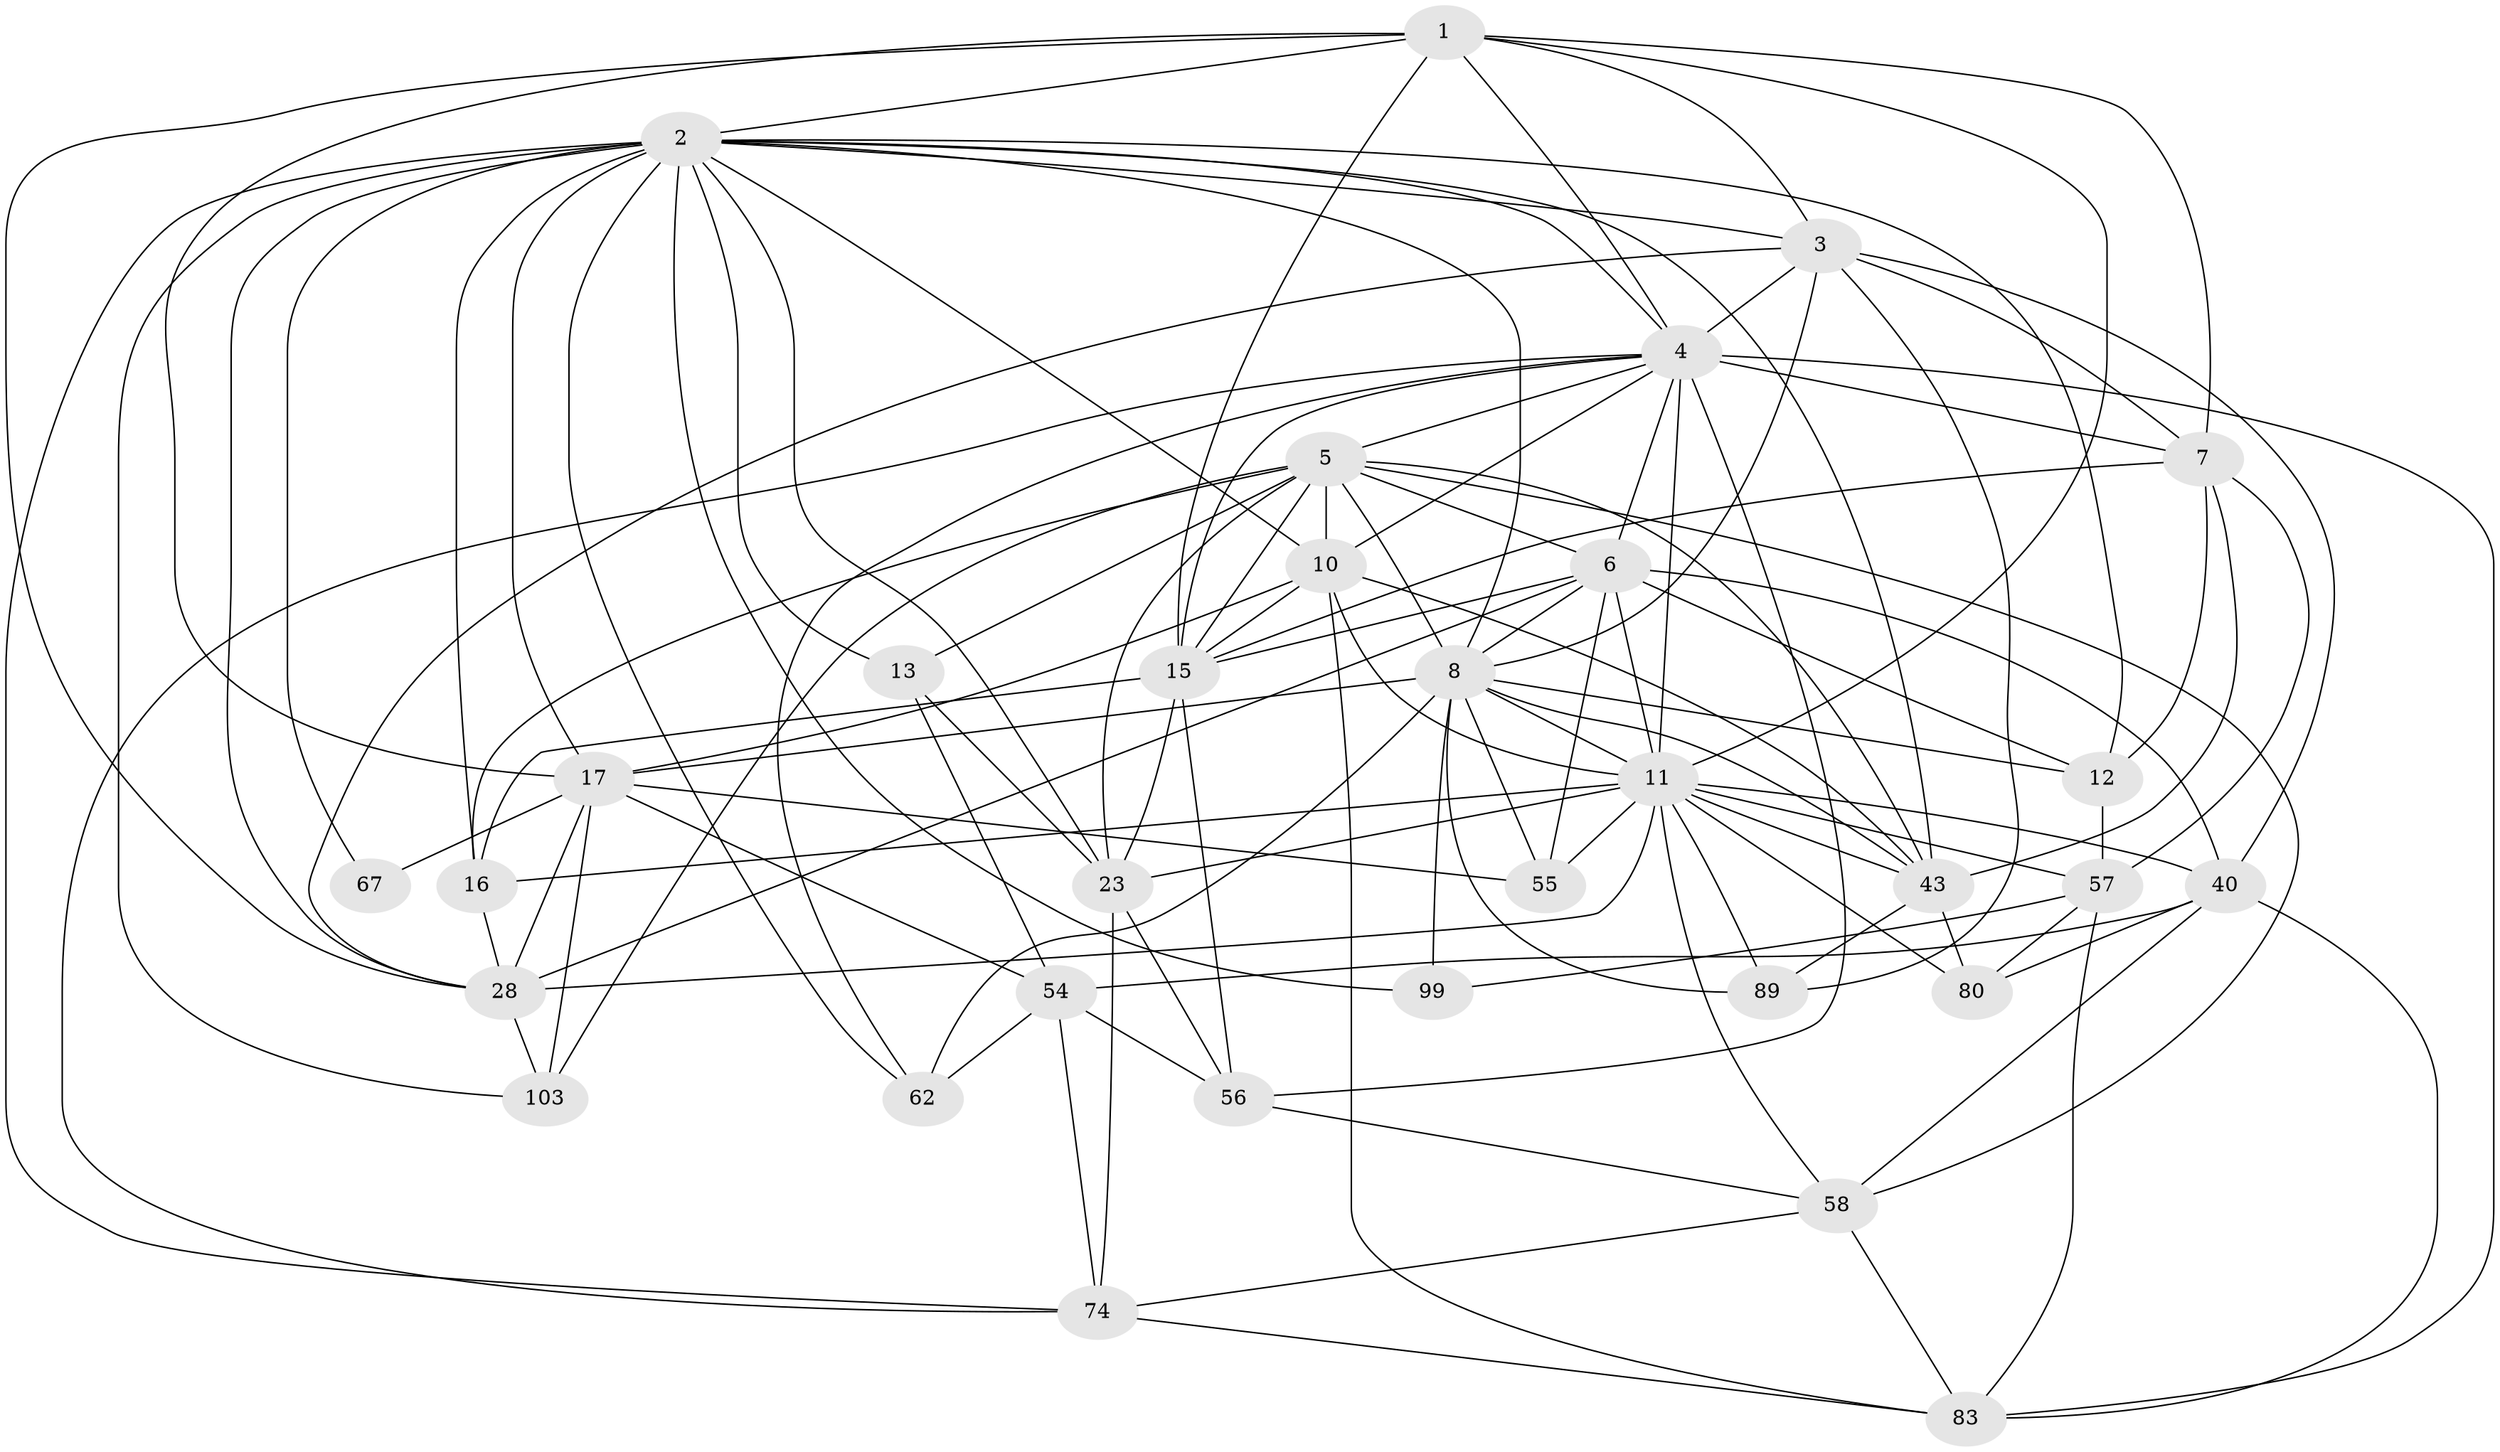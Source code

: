 // original degree distribution, {4: 1.0}
// Generated by graph-tools (version 1.1) at 2025/20/03/04/25 18:20:29]
// undirected, 32 vertices, 115 edges
graph export_dot {
graph [start="1"]
  node [color=gray90,style=filled];
  1 [super="+41+52"];
  2 [super="+25+9+38"];
  3 [super="+91+31"];
  4 [super="+42+76+21"];
  5 [super="+71+35+64+53"];
  6 [super="+18+26+39+51"];
  7 [super="+73+44"];
  8 [super="+86+22+29+45"];
  10 [super="+81+49"];
  11 [super="+34+104+20"];
  12 [super="+95+78"];
  13;
  15 [super="+92+19+59"];
  16 [super="+68"];
  17 [super="+66+33+93"];
  23 [super="+48+37"];
  28 [super="+105+47"];
  40 [super="+84+94"];
  43 [super="+96+75"];
  54 [super="+82"];
  55;
  56 [super="+79"];
  57 [super="+60"];
  58 [super="+101"];
  62;
  67;
  74 [super="+97"];
  80;
  83 [super="+88"];
  89;
  99;
  103;
  1 -- 28;
  1 -- 2 [weight=2];
  1 -- 17;
  1 -- 15;
  1 -- 11;
  1 -- 3;
  1 -- 7;
  1 -- 4 [weight=2];
  2 -- 67 [weight=3];
  2 -- 4 [weight=2];
  2 -- 103;
  2 -- 12;
  2 -- 13;
  2 -- 17 [weight=2];
  2 -- 23;
  2 -- 62;
  2 -- 3;
  2 -- 99 [weight=2];
  2 -- 8;
  2 -- 74;
  2 -- 16;
  2 -- 28 [weight=2];
  2 -- 43;
  2 -- 10;
  3 -- 89;
  3 -- 40;
  3 -- 8;
  3 -- 7;
  3 -- 4;
  3 -- 28;
  4 -- 56;
  4 -- 15;
  4 -- 83;
  4 -- 74;
  4 -- 7 [weight=2];
  4 -- 5;
  4 -- 11;
  4 -- 62;
  4 -- 6;
  4 -- 10;
  5 -- 103;
  5 -- 10 [weight=2];
  5 -- 43;
  5 -- 58;
  5 -- 8;
  5 -- 6 [weight=2];
  5 -- 15 [weight=2];
  5 -- 16;
  5 -- 23;
  5 -- 13;
  6 -- 40 [weight=2];
  6 -- 12 [weight=4];
  6 -- 8;
  6 -- 55;
  6 -- 15;
  6 -- 11;
  6 -- 28;
  7 -- 12;
  7 -- 43;
  7 -- 57;
  7 -- 15;
  8 -- 62;
  8 -- 55;
  8 -- 43 [weight=3];
  8 -- 12;
  8 -- 99;
  8 -- 89;
  8 -- 17;
  8 -- 11;
  10 -- 11 [weight=2];
  10 -- 83;
  10 -- 17;
  10 -- 43;
  10 -- 15;
  11 -- 43;
  11 -- 23;
  11 -- 40;
  11 -- 89;
  11 -- 57;
  11 -- 28 [weight=2];
  11 -- 16 [weight=2];
  11 -- 80;
  11 -- 55;
  11 -- 58;
  12 -- 57;
  13 -- 54;
  13 -- 23;
  15 -- 56;
  15 -- 16;
  15 -- 23;
  16 -- 28;
  17 -- 67;
  17 -- 103;
  17 -- 54;
  17 -- 55;
  17 -- 28;
  23 -- 56 [weight=2];
  23 -- 74;
  28 -- 103;
  40 -- 80;
  40 -- 83;
  40 -- 58;
  40 -- 54;
  43 -- 80;
  43 -- 89;
  54 -- 62;
  54 -- 74;
  54 -- 56;
  56 -- 58;
  57 -- 83;
  57 -- 80;
  57 -- 99;
  58 -- 83;
  58 -- 74;
  74 -- 83;
}
